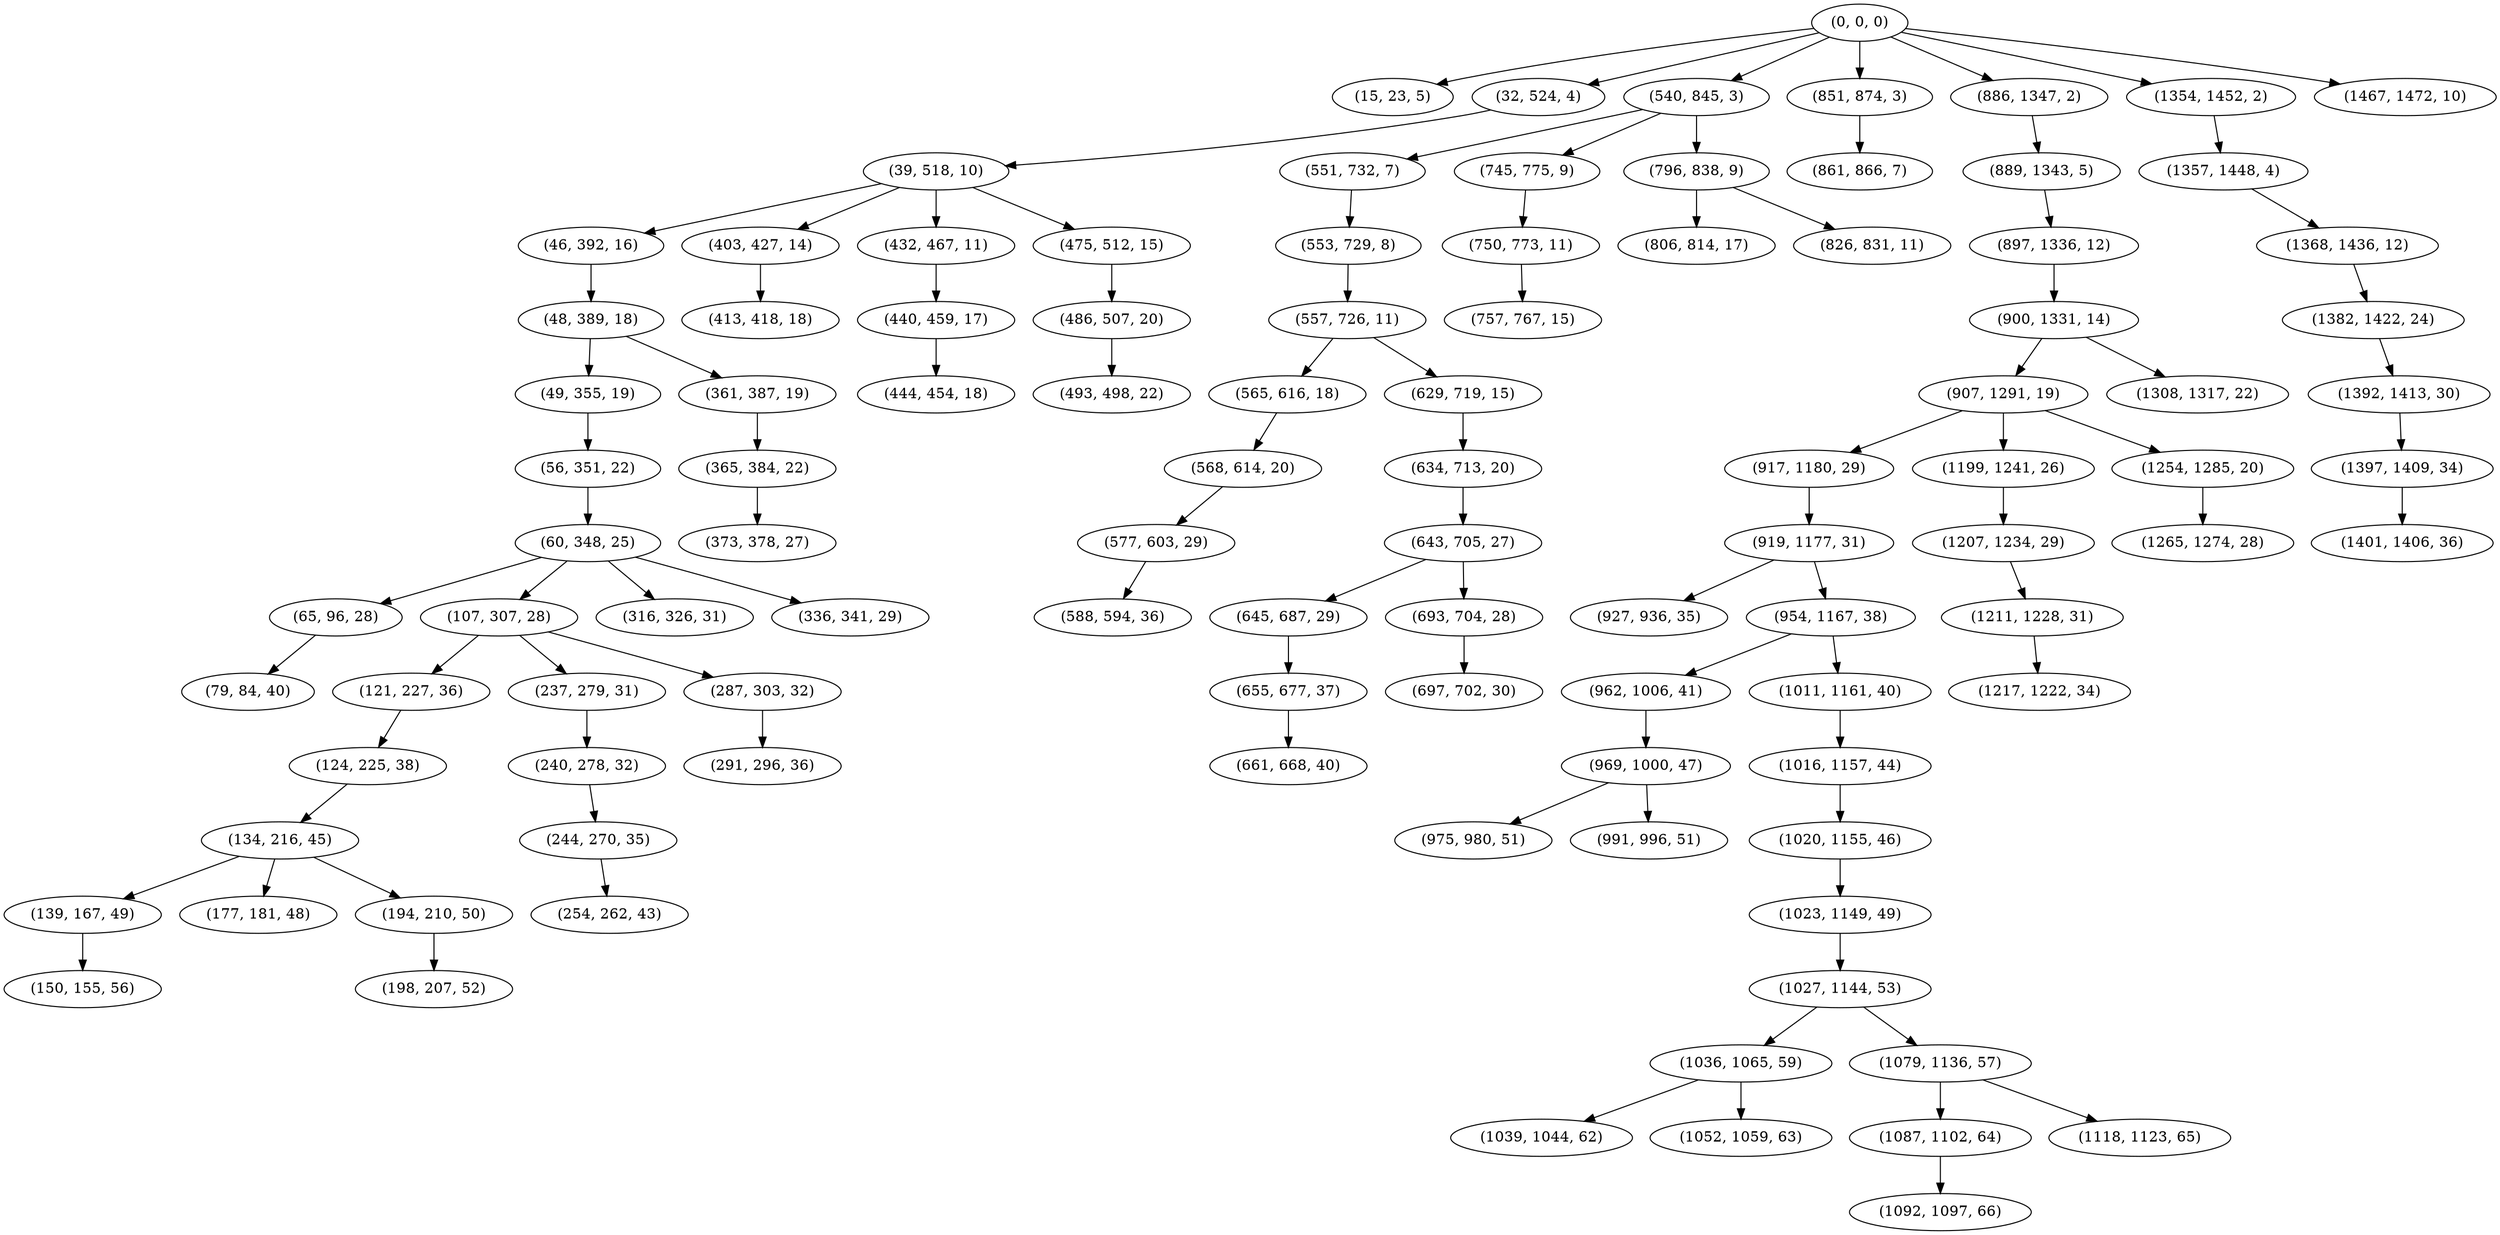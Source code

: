 digraph tree {
    "(0, 0, 0)";
    "(15, 23, 5)";
    "(32, 524, 4)";
    "(39, 518, 10)";
    "(46, 392, 16)";
    "(48, 389, 18)";
    "(49, 355, 19)";
    "(56, 351, 22)";
    "(60, 348, 25)";
    "(65, 96, 28)";
    "(79, 84, 40)";
    "(107, 307, 28)";
    "(121, 227, 36)";
    "(124, 225, 38)";
    "(134, 216, 45)";
    "(139, 167, 49)";
    "(150, 155, 56)";
    "(177, 181, 48)";
    "(194, 210, 50)";
    "(198, 207, 52)";
    "(237, 279, 31)";
    "(240, 278, 32)";
    "(244, 270, 35)";
    "(254, 262, 43)";
    "(287, 303, 32)";
    "(291, 296, 36)";
    "(316, 326, 31)";
    "(336, 341, 29)";
    "(361, 387, 19)";
    "(365, 384, 22)";
    "(373, 378, 27)";
    "(403, 427, 14)";
    "(413, 418, 18)";
    "(432, 467, 11)";
    "(440, 459, 17)";
    "(444, 454, 18)";
    "(475, 512, 15)";
    "(486, 507, 20)";
    "(493, 498, 22)";
    "(540, 845, 3)";
    "(551, 732, 7)";
    "(553, 729, 8)";
    "(557, 726, 11)";
    "(565, 616, 18)";
    "(568, 614, 20)";
    "(577, 603, 29)";
    "(588, 594, 36)";
    "(629, 719, 15)";
    "(634, 713, 20)";
    "(643, 705, 27)";
    "(645, 687, 29)";
    "(655, 677, 37)";
    "(661, 668, 40)";
    "(693, 704, 28)";
    "(697, 702, 30)";
    "(745, 775, 9)";
    "(750, 773, 11)";
    "(757, 767, 15)";
    "(796, 838, 9)";
    "(806, 814, 17)";
    "(826, 831, 11)";
    "(851, 874, 3)";
    "(861, 866, 7)";
    "(886, 1347, 2)";
    "(889, 1343, 5)";
    "(897, 1336, 12)";
    "(900, 1331, 14)";
    "(907, 1291, 19)";
    "(917, 1180, 29)";
    "(919, 1177, 31)";
    "(927, 936, 35)";
    "(954, 1167, 38)";
    "(962, 1006, 41)";
    "(969, 1000, 47)";
    "(975, 980, 51)";
    "(991, 996, 51)";
    "(1011, 1161, 40)";
    "(1016, 1157, 44)";
    "(1020, 1155, 46)";
    "(1023, 1149, 49)";
    "(1027, 1144, 53)";
    "(1036, 1065, 59)";
    "(1039, 1044, 62)";
    "(1052, 1059, 63)";
    "(1079, 1136, 57)";
    "(1087, 1102, 64)";
    "(1092, 1097, 66)";
    "(1118, 1123, 65)";
    "(1199, 1241, 26)";
    "(1207, 1234, 29)";
    "(1211, 1228, 31)";
    "(1217, 1222, 34)";
    "(1254, 1285, 20)";
    "(1265, 1274, 28)";
    "(1308, 1317, 22)";
    "(1354, 1452, 2)";
    "(1357, 1448, 4)";
    "(1368, 1436, 12)";
    "(1382, 1422, 24)";
    "(1392, 1413, 30)";
    "(1397, 1409, 34)";
    "(1401, 1406, 36)";
    "(1467, 1472, 10)";
    "(0, 0, 0)" -> "(15, 23, 5)";
    "(0, 0, 0)" -> "(32, 524, 4)";
    "(0, 0, 0)" -> "(540, 845, 3)";
    "(0, 0, 0)" -> "(851, 874, 3)";
    "(0, 0, 0)" -> "(886, 1347, 2)";
    "(0, 0, 0)" -> "(1354, 1452, 2)";
    "(0, 0, 0)" -> "(1467, 1472, 10)";
    "(32, 524, 4)" -> "(39, 518, 10)";
    "(39, 518, 10)" -> "(46, 392, 16)";
    "(39, 518, 10)" -> "(403, 427, 14)";
    "(39, 518, 10)" -> "(432, 467, 11)";
    "(39, 518, 10)" -> "(475, 512, 15)";
    "(46, 392, 16)" -> "(48, 389, 18)";
    "(48, 389, 18)" -> "(49, 355, 19)";
    "(48, 389, 18)" -> "(361, 387, 19)";
    "(49, 355, 19)" -> "(56, 351, 22)";
    "(56, 351, 22)" -> "(60, 348, 25)";
    "(60, 348, 25)" -> "(65, 96, 28)";
    "(60, 348, 25)" -> "(107, 307, 28)";
    "(60, 348, 25)" -> "(316, 326, 31)";
    "(60, 348, 25)" -> "(336, 341, 29)";
    "(65, 96, 28)" -> "(79, 84, 40)";
    "(107, 307, 28)" -> "(121, 227, 36)";
    "(107, 307, 28)" -> "(237, 279, 31)";
    "(107, 307, 28)" -> "(287, 303, 32)";
    "(121, 227, 36)" -> "(124, 225, 38)";
    "(124, 225, 38)" -> "(134, 216, 45)";
    "(134, 216, 45)" -> "(139, 167, 49)";
    "(134, 216, 45)" -> "(177, 181, 48)";
    "(134, 216, 45)" -> "(194, 210, 50)";
    "(139, 167, 49)" -> "(150, 155, 56)";
    "(194, 210, 50)" -> "(198, 207, 52)";
    "(237, 279, 31)" -> "(240, 278, 32)";
    "(240, 278, 32)" -> "(244, 270, 35)";
    "(244, 270, 35)" -> "(254, 262, 43)";
    "(287, 303, 32)" -> "(291, 296, 36)";
    "(361, 387, 19)" -> "(365, 384, 22)";
    "(365, 384, 22)" -> "(373, 378, 27)";
    "(403, 427, 14)" -> "(413, 418, 18)";
    "(432, 467, 11)" -> "(440, 459, 17)";
    "(440, 459, 17)" -> "(444, 454, 18)";
    "(475, 512, 15)" -> "(486, 507, 20)";
    "(486, 507, 20)" -> "(493, 498, 22)";
    "(540, 845, 3)" -> "(551, 732, 7)";
    "(540, 845, 3)" -> "(745, 775, 9)";
    "(540, 845, 3)" -> "(796, 838, 9)";
    "(551, 732, 7)" -> "(553, 729, 8)";
    "(553, 729, 8)" -> "(557, 726, 11)";
    "(557, 726, 11)" -> "(565, 616, 18)";
    "(557, 726, 11)" -> "(629, 719, 15)";
    "(565, 616, 18)" -> "(568, 614, 20)";
    "(568, 614, 20)" -> "(577, 603, 29)";
    "(577, 603, 29)" -> "(588, 594, 36)";
    "(629, 719, 15)" -> "(634, 713, 20)";
    "(634, 713, 20)" -> "(643, 705, 27)";
    "(643, 705, 27)" -> "(645, 687, 29)";
    "(643, 705, 27)" -> "(693, 704, 28)";
    "(645, 687, 29)" -> "(655, 677, 37)";
    "(655, 677, 37)" -> "(661, 668, 40)";
    "(693, 704, 28)" -> "(697, 702, 30)";
    "(745, 775, 9)" -> "(750, 773, 11)";
    "(750, 773, 11)" -> "(757, 767, 15)";
    "(796, 838, 9)" -> "(806, 814, 17)";
    "(796, 838, 9)" -> "(826, 831, 11)";
    "(851, 874, 3)" -> "(861, 866, 7)";
    "(886, 1347, 2)" -> "(889, 1343, 5)";
    "(889, 1343, 5)" -> "(897, 1336, 12)";
    "(897, 1336, 12)" -> "(900, 1331, 14)";
    "(900, 1331, 14)" -> "(907, 1291, 19)";
    "(900, 1331, 14)" -> "(1308, 1317, 22)";
    "(907, 1291, 19)" -> "(917, 1180, 29)";
    "(907, 1291, 19)" -> "(1199, 1241, 26)";
    "(907, 1291, 19)" -> "(1254, 1285, 20)";
    "(917, 1180, 29)" -> "(919, 1177, 31)";
    "(919, 1177, 31)" -> "(927, 936, 35)";
    "(919, 1177, 31)" -> "(954, 1167, 38)";
    "(954, 1167, 38)" -> "(962, 1006, 41)";
    "(954, 1167, 38)" -> "(1011, 1161, 40)";
    "(962, 1006, 41)" -> "(969, 1000, 47)";
    "(969, 1000, 47)" -> "(975, 980, 51)";
    "(969, 1000, 47)" -> "(991, 996, 51)";
    "(1011, 1161, 40)" -> "(1016, 1157, 44)";
    "(1016, 1157, 44)" -> "(1020, 1155, 46)";
    "(1020, 1155, 46)" -> "(1023, 1149, 49)";
    "(1023, 1149, 49)" -> "(1027, 1144, 53)";
    "(1027, 1144, 53)" -> "(1036, 1065, 59)";
    "(1027, 1144, 53)" -> "(1079, 1136, 57)";
    "(1036, 1065, 59)" -> "(1039, 1044, 62)";
    "(1036, 1065, 59)" -> "(1052, 1059, 63)";
    "(1079, 1136, 57)" -> "(1087, 1102, 64)";
    "(1079, 1136, 57)" -> "(1118, 1123, 65)";
    "(1087, 1102, 64)" -> "(1092, 1097, 66)";
    "(1199, 1241, 26)" -> "(1207, 1234, 29)";
    "(1207, 1234, 29)" -> "(1211, 1228, 31)";
    "(1211, 1228, 31)" -> "(1217, 1222, 34)";
    "(1254, 1285, 20)" -> "(1265, 1274, 28)";
    "(1354, 1452, 2)" -> "(1357, 1448, 4)";
    "(1357, 1448, 4)" -> "(1368, 1436, 12)";
    "(1368, 1436, 12)" -> "(1382, 1422, 24)";
    "(1382, 1422, 24)" -> "(1392, 1413, 30)";
    "(1392, 1413, 30)" -> "(1397, 1409, 34)";
    "(1397, 1409, 34)" -> "(1401, 1406, 36)";
}
